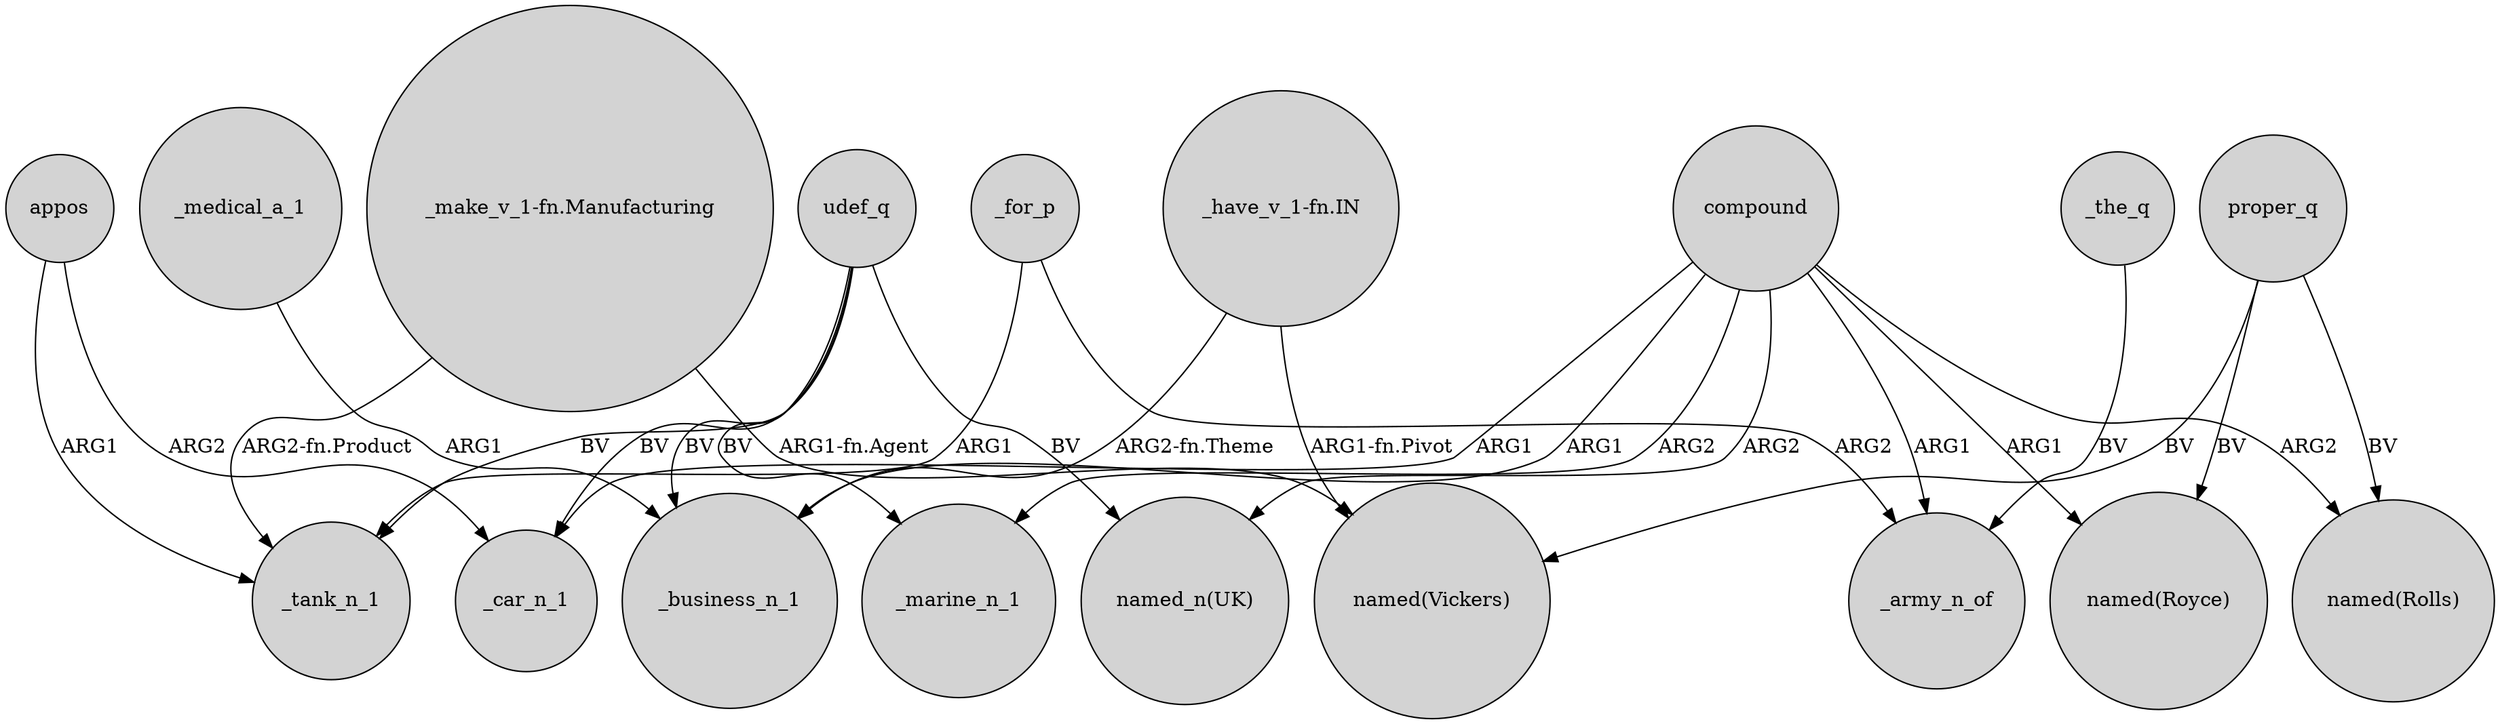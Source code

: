 digraph {
	node [shape=circle style=filled]
	_for_p -> _tank_n_1 [label=ARG1]
	"_make_v_1-fn.Manufacturing" -> _tank_n_1 [label="ARG2-fn.Product"]
	udef_q -> "named_n(UK)" [label=BV]
	compound -> _army_n_of [label=ARG1]
	proper_q -> "named(Rolls)" [label=BV]
	udef_q -> _marine_n_1 [label=BV]
	udef_q -> _tank_n_1 [label=BV]
	_medical_a_1 -> _business_n_1 [label=ARG1]
	"_have_v_1-fn.IN" -> "named(Vickers)" [label="ARG1-fn.Pivot"]
	_the_q -> _army_n_of [label=BV]
	_for_p -> _army_n_of [label=ARG2]
	"_have_v_1-fn.IN" -> _business_n_1 [label="ARG2-fn.Theme"]
	proper_q -> "named(Royce)" [label=BV]
	appos -> _car_n_1 [label=ARG2]
	compound -> _marine_n_1 [label=ARG2]
	compound -> _business_n_1 [label=ARG1]
	compound -> "named_n(UK)" [label=ARG2]
	compound -> "named(Royce)" [label=ARG1]
	"_make_v_1-fn.Manufacturing" -> "named(Vickers)" [label="ARG1-fn.Agent"]
	appos -> _tank_n_1 [label=ARG1]
	compound -> _car_n_1 [label=ARG1]
	udef_q -> _car_n_1 [label=BV]
	udef_q -> _business_n_1 [label=BV]
	proper_q -> "named(Vickers)" [label=BV]
	compound -> "named(Rolls)" [label=ARG2]
}
